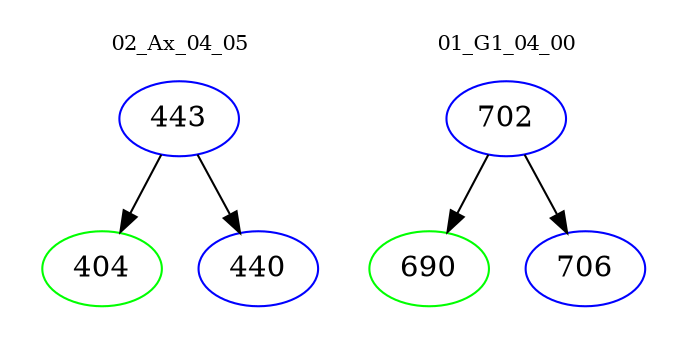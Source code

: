 digraph{
subgraph cluster_0 {
color = white
label = "02_Ax_04_05";
fontsize=10;
T0_443 [label="443", color="blue"]
T0_443 -> T0_404 [color="black"]
T0_404 [label="404", color="green"]
T0_443 -> T0_440 [color="black"]
T0_440 [label="440", color="blue"]
}
subgraph cluster_1 {
color = white
label = "01_G1_04_00";
fontsize=10;
T1_702 [label="702", color="blue"]
T1_702 -> T1_690 [color="black"]
T1_690 [label="690", color="green"]
T1_702 -> T1_706 [color="black"]
T1_706 [label="706", color="blue"]
}
}
